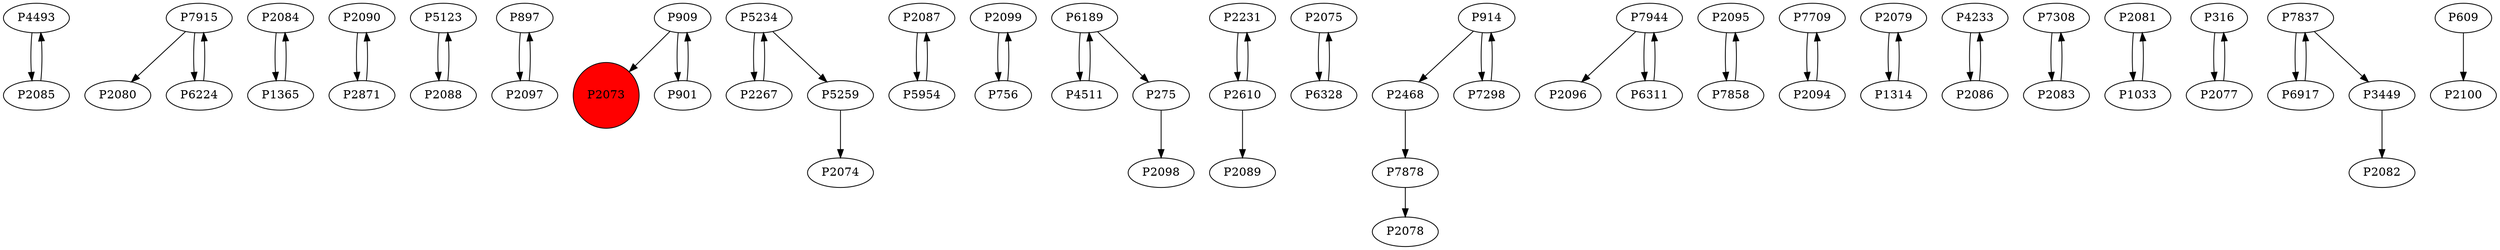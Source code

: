 digraph {
	P4493 -> P2085
	P7915 -> P2080
	P2084 -> P1365
	P2090 -> P2871
	P5123 -> P2088
	P897 -> P2097
	P909 -> P2073
	P5234 -> P2267
	P2087 -> P5954
	P2099 -> P756
	P275 -> P2098
	P4511 -> P6189
	P2231 -> P2610
	P2075 -> P6328
	P914 -> P2468
	P7944 -> P2096
	P756 -> P2099
	P2095 -> P7858
	P7878 -> P2078
	P7709 -> P2094
	P914 -> P7298
	P2079 -> P1314
	P7298 -> P914
	P7858 -> P2095
	P4233 -> P2086
	P2267 -> P5234
	P6189 -> P4511
	P7915 -> P6224
	P2610 -> P2231
	P6224 -> P7915
	P6189 -> P275
	P901 -> P909
	P7308 -> P2083
	P2468 -> P7878
	P2081 -> P1033
	P2610 -> P2089
	P909 -> P901
	P2086 -> P4233
	P2085 -> P4493
	P6311 -> P7944
	P2097 -> P897
	P2094 -> P7709
	P316 -> P2077
	P7837 -> P6917
	P3449 -> P2082
	P5259 -> P2074
	P1314 -> P2079
	P6917 -> P7837
	P2088 -> P5123
	P2077 -> P316
	P2871 -> P2090
	P2083 -> P7308
	P1365 -> P2084
	P609 -> P2100
	P5954 -> P2087
	P7837 -> P3449
	P6328 -> P2075
	P5234 -> P5259
	P1033 -> P2081
	P7944 -> P6311
	P2073 [shape=circle]
	P2073 [style=filled]
	P2073 [fillcolor=red]
}